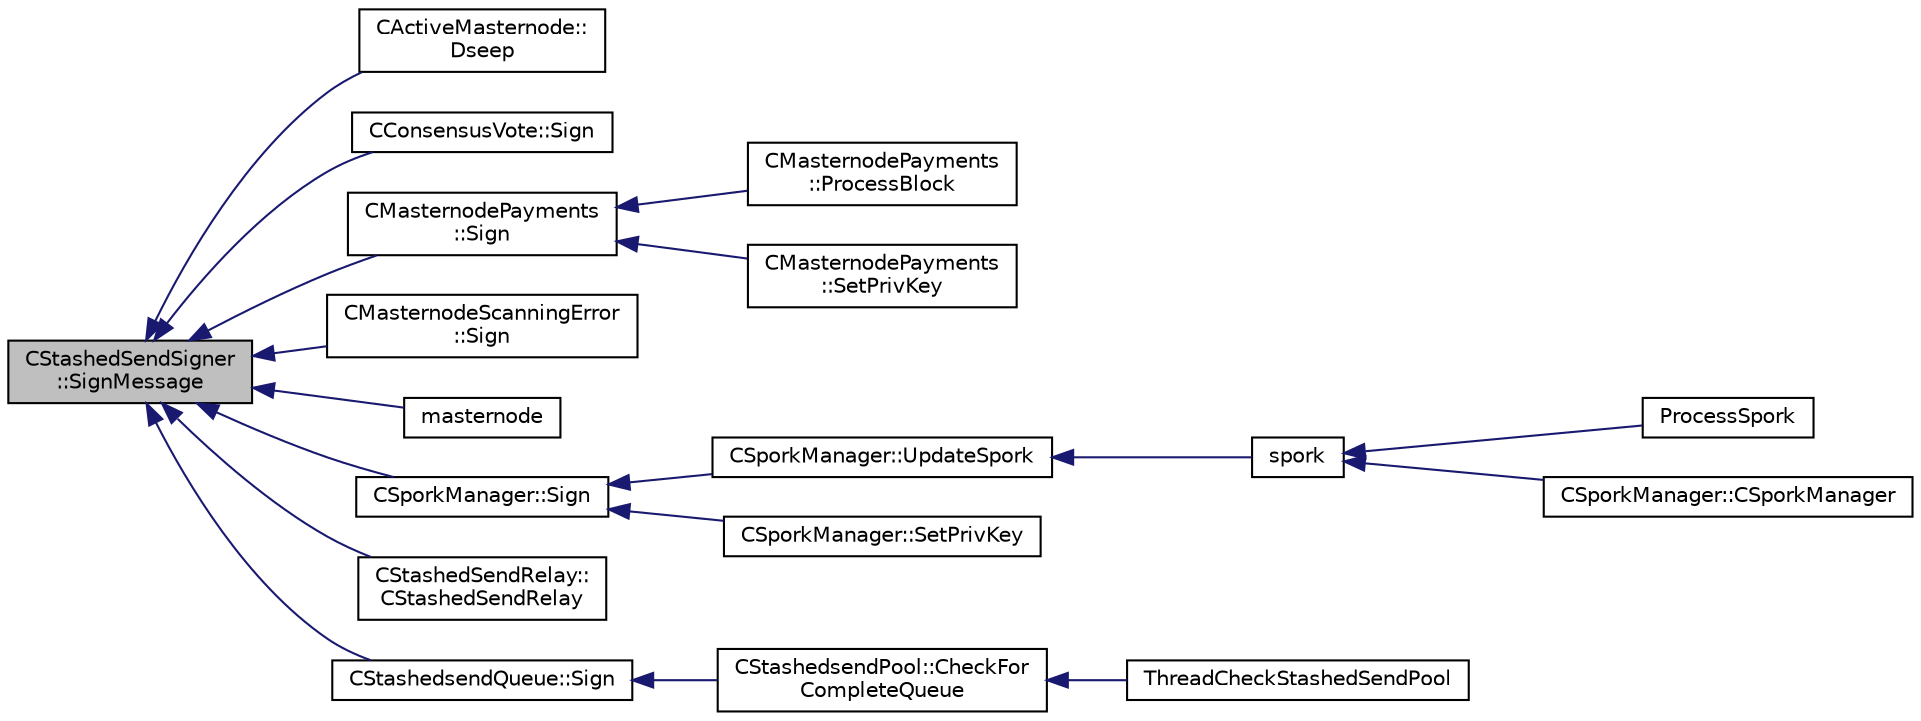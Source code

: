 digraph "CStashedSendSigner::SignMessage"
{
  edge [fontname="Helvetica",fontsize="10",labelfontname="Helvetica",labelfontsize="10"];
  node [fontname="Helvetica",fontsize="10",shape=record];
  rankdir="LR";
  Node74 [label="CStashedSendSigner\l::SignMessage",height=0.2,width=0.4,color="black", fillcolor="grey75", style="filled", fontcolor="black"];
  Node74 -> Node75 [dir="back",color="midnightblue",fontsize="10",style="solid",fontname="Helvetica"];
  Node75 [label="CActiveMasternode::\lDseep",height=0.2,width=0.4,color="black", fillcolor="white", style="filled",URL="$class_c_active_masternode.html#aa14a1a9611f6b73cc3e860cda75de88c"];
  Node74 -> Node76 [dir="back",color="midnightblue",fontsize="10",style="solid",fontname="Helvetica"];
  Node76 [label="CConsensusVote::Sign",height=0.2,width=0.4,color="black", fillcolor="white", style="filled",URL="$class_c_consensus_vote.html#a687495887aa75f5d5bb70f93ecb820d0"];
  Node74 -> Node77 [dir="back",color="midnightblue",fontsize="10",style="solid",fontname="Helvetica"];
  Node77 [label="CMasternodePayments\l::Sign",height=0.2,width=0.4,color="black", fillcolor="white", style="filled",URL="$class_c_masternode_payments.html#a7d04afdf936b8de605ab6f478c7fad51"];
  Node77 -> Node78 [dir="back",color="midnightblue",fontsize="10",style="solid",fontname="Helvetica"];
  Node78 [label="CMasternodePayments\l::ProcessBlock",height=0.2,width=0.4,color="black", fillcolor="white", style="filled",URL="$class_c_masternode_payments.html#aa23dfbc148f10f601e9771bfcffea441"];
  Node77 -> Node79 [dir="back",color="midnightblue",fontsize="10",style="solid",fontname="Helvetica"];
  Node79 [label="CMasternodePayments\l::SetPrivKey",height=0.2,width=0.4,color="black", fillcolor="white", style="filled",URL="$class_c_masternode_payments.html#a525bcafd8d00b58a3e05a848ef493603"];
  Node74 -> Node80 [dir="back",color="midnightblue",fontsize="10",style="solid",fontname="Helvetica"];
  Node80 [label="CMasternodeScanningError\l::Sign",height=0.2,width=0.4,color="black", fillcolor="white", style="filled",URL="$class_c_masternode_scanning_error.html#afdc8ec9b08767cdf3c6a6cc819af7d09"];
  Node74 -> Node81 [dir="back",color="midnightblue",fontsize="10",style="solid",fontname="Helvetica"];
  Node81 [label="masternode",height=0.2,width=0.4,color="black", fillcolor="white", style="filled",URL="$rpcstashedsend_8cpp.html#a30609e443aeb47c29ed0878d16b1b5e1"];
  Node74 -> Node82 [dir="back",color="midnightblue",fontsize="10",style="solid",fontname="Helvetica"];
  Node82 [label="CSporkManager::Sign",height=0.2,width=0.4,color="black", fillcolor="white", style="filled",URL="$class_c_spork_manager.html#adf1b5d40f378c4bd3a5ea31905b11f30"];
  Node82 -> Node83 [dir="back",color="midnightblue",fontsize="10",style="solid",fontname="Helvetica"];
  Node83 [label="CSporkManager::UpdateSpork",height=0.2,width=0.4,color="black", fillcolor="white", style="filled",URL="$class_c_spork_manager.html#a51293c5c9db22f4435f044b4ccb65028"];
  Node83 -> Node84 [dir="back",color="midnightblue",fontsize="10",style="solid",fontname="Helvetica"];
  Node84 [label="spork",height=0.2,width=0.4,color="black", fillcolor="white", style="filled",URL="$rpcmisc_8cpp.html#a8dcc7f3e5749bbd1dad163b85d0abdcb"];
  Node84 -> Node85 [dir="back",color="midnightblue",fontsize="10",style="solid",fontname="Helvetica"];
  Node85 [label="ProcessSpork",height=0.2,width=0.4,color="black", fillcolor="white", style="filled",URL="$spork_8h.html#a3f9c24c1f4c012152fb4422ca981610a"];
  Node84 -> Node86 [dir="back",color="midnightblue",fontsize="10",style="solid",fontname="Helvetica"];
  Node86 [label="CSporkManager::CSporkManager",height=0.2,width=0.4,color="black", fillcolor="white", style="filled",URL="$class_c_spork_manager.html#af25ba284196ede7288bc9855e7f8a8a5"];
  Node82 -> Node87 [dir="back",color="midnightblue",fontsize="10",style="solid",fontname="Helvetica"];
  Node87 [label="CSporkManager::SetPrivKey",height=0.2,width=0.4,color="black", fillcolor="white", style="filled",URL="$class_c_spork_manager.html#a599d088218de9d242e4dc5cb17dd310b"];
  Node74 -> Node88 [dir="back",color="midnightblue",fontsize="10",style="solid",fontname="Helvetica"];
  Node88 [label="CStashedSendRelay::\lCStashedSendRelay",height=0.2,width=0.4,color="black", fillcolor="white", style="filled",URL="$class_c_stashed_send_relay.html#ac4f08ff3af1c8730a259abe6dc0972f5"];
  Node74 -> Node89 [dir="back",color="midnightblue",fontsize="10",style="solid",fontname="Helvetica"];
  Node89 [label="CStashedsendQueue::Sign",height=0.2,width=0.4,color="black", fillcolor="white", style="filled",URL="$class_c_stashedsend_queue.html#a781354a3071b29fbf76df2353919933c",tooltip="Sign this Stashedsend transaction. "];
  Node89 -> Node90 [dir="back",color="midnightblue",fontsize="10",style="solid",fontname="Helvetica"];
  Node90 [label="CStashedsendPool::CheckFor\lCompleteQueue",height=0.2,width=0.4,color="black", fillcolor="white", style="filled",URL="$class_c_stashedsend_pool.html#a46fd3f0fc3671683518cd090b25c97d7"];
  Node90 -> Node91 [dir="back",color="midnightblue",fontsize="10",style="solid",fontname="Helvetica"];
  Node91 [label="ThreadCheckStashedSendPool",height=0.2,width=0.4,color="black", fillcolor="white", style="filled",URL="$stashedsend_8h.html#ab583ddc86effded8432ea5387f77d883"];
}
